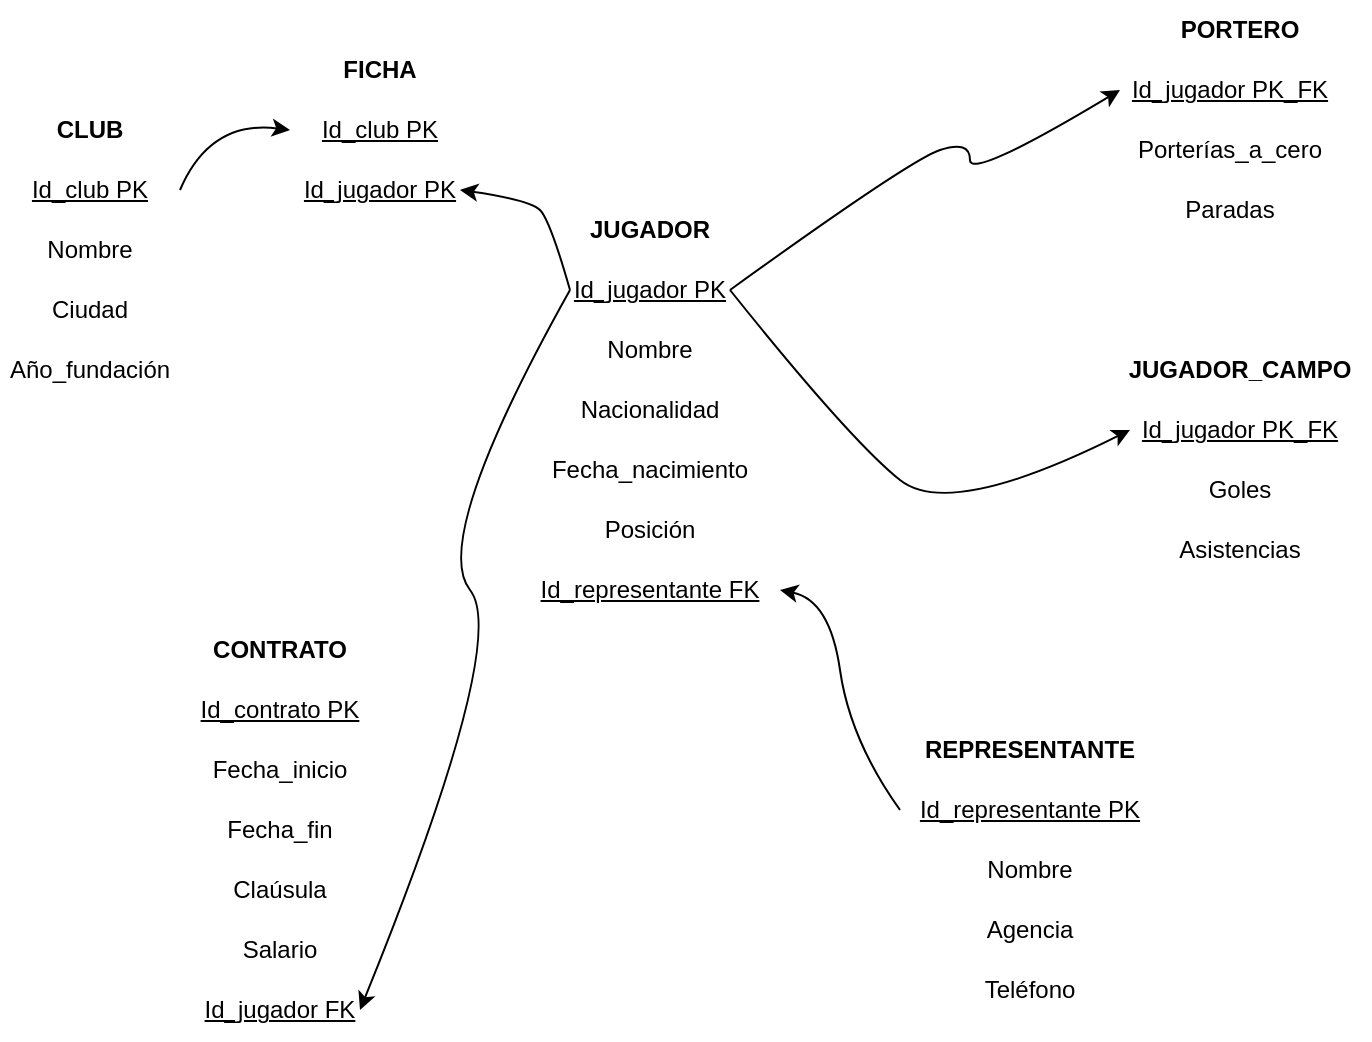 <mxfile version="26.2.14">
  <diagram name="Page-1" id="ozUpuAQYLjgWSKoEnamO">
    <mxGraphModel dx="1042" dy="1708" grid="1" gridSize="10" guides="1" tooltips="1" connect="1" arrows="1" fold="1" page="1" pageScale="1" pageWidth="850" pageHeight="1100" math="0" shadow="0">
      <root>
        <mxCell id="0" />
        <mxCell id="1" parent="0" />
        <mxCell id="FPDePyUs2Vc0u5BjDdvK-1" value="&lt;b&gt;CLUB&lt;/b&gt;" style="text;html=1;align=center;verticalAlign=middle;whiteSpace=wrap;rounded=0;" vertex="1" parent="1">
          <mxGeometry x="25" y="40" width="70" height="30" as="geometry" />
        </mxCell>
        <mxCell id="FPDePyUs2Vc0u5BjDdvK-2" value="&lt;b&gt;JUGADOR&lt;/b&gt;" style="text;html=1;align=center;verticalAlign=middle;whiteSpace=wrap;rounded=0;" vertex="1" parent="1">
          <mxGeometry x="305" y="90" width="70" height="30" as="geometry" />
        </mxCell>
        <mxCell id="FPDePyUs2Vc0u5BjDdvK-3" value="&lt;b&gt;CONTRATO&lt;/b&gt;" style="text;html=1;align=center;verticalAlign=middle;whiteSpace=wrap;rounded=0;" vertex="1" parent="1">
          <mxGeometry x="120" y="300" width="70" height="30" as="geometry" />
        </mxCell>
        <mxCell id="FPDePyUs2Vc0u5BjDdvK-4" value="&lt;b&gt;REPRESENTANTE&lt;/b&gt;" style="text;html=1;align=center;verticalAlign=middle;whiteSpace=wrap;rounded=0;" vertex="1" parent="1">
          <mxGeometry x="495" y="350" width="70" height="30" as="geometry" />
        </mxCell>
        <mxCell id="FPDePyUs2Vc0u5BjDdvK-5" value="&lt;u&gt;Id_club PK&lt;/u&gt;" style="text;html=1;align=center;verticalAlign=middle;whiteSpace=wrap;rounded=0;" vertex="1" parent="1">
          <mxGeometry x="15" y="70" width="90" height="30" as="geometry" />
        </mxCell>
        <mxCell id="FPDePyUs2Vc0u5BjDdvK-6" value="Ciudad" style="text;html=1;align=center;verticalAlign=middle;whiteSpace=wrap;rounded=0;" vertex="1" parent="1">
          <mxGeometry x="30" y="130" width="60" height="30" as="geometry" />
        </mxCell>
        <mxCell id="FPDePyUs2Vc0u5BjDdvK-11" value="Fecha_nacimiento" style="text;html=1;align=center;verticalAlign=middle;whiteSpace=wrap;rounded=0;" vertex="1" parent="1">
          <mxGeometry x="280" y="210" width="120" height="30" as="geometry" />
        </mxCell>
        <mxCell id="FPDePyUs2Vc0u5BjDdvK-12" value="Nacionalidad" style="text;html=1;align=center;verticalAlign=middle;whiteSpace=wrap;rounded=0;" vertex="1" parent="1">
          <mxGeometry x="310" y="180" width="60" height="30" as="geometry" />
        </mxCell>
        <mxCell id="FPDePyUs2Vc0u5BjDdvK-13" value="Nombre" style="text;html=1;align=center;verticalAlign=middle;whiteSpace=wrap;rounded=0;" vertex="1" parent="1">
          <mxGeometry x="310" y="150" width="60" height="30" as="geometry" />
        </mxCell>
        <mxCell id="FPDePyUs2Vc0u5BjDdvK-14" value="Teléfono" style="text;html=1;align=center;verticalAlign=middle;whiteSpace=wrap;rounded=0;" vertex="1" parent="1">
          <mxGeometry x="500" y="470" width="60" height="30" as="geometry" />
        </mxCell>
        <mxCell id="FPDePyUs2Vc0u5BjDdvK-15" value="Salario" style="text;html=1;align=center;verticalAlign=middle;whiteSpace=wrap;rounded=0;" vertex="1" parent="1">
          <mxGeometry x="125" y="450" width="60" height="30" as="geometry" />
        </mxCell>
        <mxCell id="FPDePyUs2Vc0u5BjDdvK-16" value="Agencia" style="text;html=1;align=center;verticalAlign=middle;whiteSpace=wrap;rounded=0;" vertex="1" parent="1">
          <mxGeometry x="500" y="440" width="60" height="30" as="geometry" />
        </mxCell>
        <mxCell id="FPDePyUs2Vc0u5BjDdvK-17" value="Claúsula" style="text;html=1;align=center;verticalAlign=middle;whiteSpace=wrap;rounded=0;" vertex="1" parent="1">
          <mxGeometry x="125" y="420" width="60" height="30" as="geometry" />
        </mxCell>
        <mxCell id="FPDePyUs2Vc0u5BjDdvK-18" value="Nombre" style="text;html=1;align=center;verticalAlign=middle;whiteSpace=wrap;rounded=0;" vertex="1" parent="1">
          <mxGeometry x="500" y="410" width="60" height="30" as="geometry" />
        </mxCell>
        <mxCell id="FPDePyUs2Vc0u5BjDdvK-19" value="Fecha_inicio" style="text;html=1;align=center;verticalAlign=middle;whiteSpace=wrap;rounded=0;" vertex="1" parent="1">
          <mxGeometry x="115" y="360" width="80" height="30" as="geometry" />
        </mxCell>
        <mxCell id="FPDePyUs2Vc0u5BjDdvK-20" value="&lt;u&gt;Id_jugador PK&lt;/u&gt;" style="text;html=1;align=center;verticalAlign=middle;whiteSpace=wrap;rounded=0;" vertex="1" parent="1">
          <mxGeometry x="300" y="120" width="80" height="30" as="geometry" />
        </mxCell>
        <mxCell id="FPDePyUs2Vc0u5BjDdvK-21" value="&lt;u&gt;Id_representante PK&lt;/u&gt;" style="text;html=1;align=center;verticalAlign=middle;whiteSpace=wrap;rounded=0;" vertex="1" parent="1">
          <mxGeometry x="465" y="380" width="130" height="30" as="geometry" />
        </mxCell>
        <mxCell id="FPDePyUs2Vc0u5BjDdvK-22" value="&lt;u&gt;Id_contrato PK&lt;/u&gt;" style="text;html=1;align=center;verticalAlign=middle;whiteSpace=wrap;rounded=0;" vertex="1" parent="1">
          <mxGeometry x="110" y="330" width="90" height="30" as="geometry" />
        </mxCell>
        <mxCell id="FPDePyUs2Vc0u5BjDdvK-23" value="Año_fundación" style="text;html=1;align=center;verticalAlign=middle;whiteSpace=wrap;rounded=0;" vertex="1" parent="1">
          <mxGeometry x="20" y="160" width="80" height="30" as="geometry" />
        </mxCell>
        <mxCell id="FPDePyUs2Vc0u5BjDdvK-24" value="Nombre" style="text;html=1;align=center;verticalAlign=middle;whiteSpace=wrap;rounded=0;" vertex="1" parent="1">
          <mxGeometry x="30" y="100" width="60" height="30" as="geometry" />
        </mxCell>
        <mxCell id="FPDePyUs2Vc0u5BjDdvK-26" value="Fecha_fin" style="text;html=1;align=center;verticalAlign=middle;whiteSpace=wrap;rounded=0;" vertex="1" parent="1">
          <mxGeometry x="115" y="390" width="80" height="30" as="geometry" />
        </mxCell>
        <mxCell id="FPDePyUs2Vc0u5BjDdvK-28" value="Posición" style="text;html=1;align=center;verticalAlign=middle;whiteSpace=wrap;rounded=0;" vertex="1" parent="1">
          <mxGeometry x="310" y="240" width="60" height="30" as="geometry" />
        </mxCell>
        <mxCell id="FPDePyUs2Vc0u5BjDdvK-32" value="&lt;u&gt;Id_representante FK&lt;/u&gt;" style="text;html=1;align=center;verticalAlign=middle;whiteSpace=wrap;rounded=0;" vertex="1" parent="1">
          <mxGeometry x="275" y="270" width="130" height="30" as="geometry" />
        </mxCell>
        <mxCell id="FPDePyUs2Vc0u5BjDdvK-33" value="&lt;u&gt;Id_jugador FK&lt;/u&gt;" style="text;html=1;align=center;verticalAlign=middle;whiteSpace=wrap;rounded=0;" vertex="1" parent="1">
          <mxGeometry x="115" y="480" width="80" height="30" as="geometry" />
        </mxCell>
        <mxCell id="FPDePyUs2Vc0u5BjDdvK-36" value="&lt;b&gt;PORTERO&lt;/b&gt;" style="text;html=1;align=center;verticalAlign=middle;whiteSpace=wrap;rounded=0;" vertex="1" parent="1">
          <mxGeometry x="600" y="-10" width="70" height="30" as="geometry" />
        </mxCell>
        <mxCell id="FPDePyUs2Vc0u5BjDdvK-37" value="&lt;b&gt;JUGADOR_CAMPO&lt;/b&gt;" style="text;html=1;align=center;verticalAlign=middle;whiteSpace=wrap;rounded=0;" vertex="1" parent="1">
          <mxGeometry x="570" y="160" width="130" height="30" as="geometry" />
        </mxCell>
        <mxCell id="FPDePyUs2Vc0u5BjDdvK-41" value="&lt;u&gt;Id_jugador PK_FK&lt;/u&gt;" style="text;html=1;align=center;verticalAlign=middle;whiteSpace=wrap;rounded=0;" vertex="1" parent="1">
          <mxGeometry x="575" y="20" width="110" height="30" as="geometry" />
        </mxCell>
        <mxCell id="FPDePyUs2Vc0u5BjDdvK-42" value="&lt;u&gt;Id_jugador PK_FK&lt;/u&gt;" style="text;html=1;align=center;verticalAlign=middle;whiteSpace=wrap;rounded=0;" vertex="1" parent="1">
          <mxGeometry x="580" y="190" width="110" height="30" as="geometry" />
        </mxCell>
        <mxCell id="FPDePyUs2Vc0u5BjDdvK-43" value="Porterías_a_cero" style="text;html=1;align=center;verticalAlign=middle;whiteSpace=wrap;rounded=0;" vertex="1" parent="1">
          <mxGeometry x="575" y="50" width="110" height="30" as="geometry" />
        </mxCell>
        <mxCell id="FPDePyUs2Vc0u5BjDdvK-44" value="Paradas" style="text;html=1;align=center;verticalAlign=middle;whiteSpace=wrap;rounded=0;" vertex="1" parent="1">
          <mxGeometry x="600" y="80" width="60" height="30" as="geometry" />
        </mxCell>
        <mxCell id="FPDePyUs2Vc0u5BjDdvK-45" value="Goles" style="text;html=1;align=center;verticalAlign=middle;whiteSpace=wrap;rounded=0;" vertex="1" parent="1">
          <mxGeometry x="605" y="220" width="60" height="30" as="geometry" />
        </mxCell>
        <mxCell id="FPDePyUs2Vc0u5BjDdvK-46" value="Asistencias" style="text;html=1;align=center;verticalAlign=middle;whiteSpace=wrap;rounded=0;" vertex="1" parent="1">
          <mxGeometry x="605" y="250" width="60" height="30" as="geometry" />
        </mxCell>
        <mxCell id="FPDePyUs2Vc0u5BjDdvK-47" value="" style="curved=1;endArrow=classic;html=1;rounded=0;exitX=1;exitY=0.5;exitDx=0;exitDy=0;entryX=0;entryY=0.5;entryDx=0;entryDy=0;" edge="1" parent="1" source="FPDePyUs2Vc0u5BjDdvK-20" target="FPDePyUs2Vc0u5BjDdvK-41">
          <mxGeometry width="50" height="50" relative="1" as="geometry">
            <mxPoint x="400" y="310" as="sourcePoint" />
            <mxPoint x="450" y="260" as="targetPoint" />
            <Array as="points">
              <mxPoint x="470" y="70" />
              <mxPoint x="500" y="60" />
              <mxPoint x="500" y="80" />
            </Array>
          </mxGeometry>
        </mxCell>
        <mxCell id="FPDePyUs2Vc0u5BjDdvK-49" value="" style="curved=1;endArrow=classic;html=1;rounded=0;exitX=1;exitY=0.5;exitDx=0;exitDy=0;entryX=0;entryY=0.5;entryDx=0;entryDy=0;" edge="1" parent="1" source="FPDePyUs2Vc0u5BjDdvK-20" target="FPDePyUs2Vc0u5BjDdvK-42">
          <mxGeometry width="50" height="50" relative="1" as="geometry">
            <mxPoint x="400" y="310" as="sourcePoint" />
            <mxPoint x="450" y="260" as="targetPoint" />
            <Array as="points">
              <mxPoint x="440" y="210" />
              <mxPoint x="490" y="250" />
            </Array>
          </mxGeometry>
        </mxCell>
        <mxCell id="FPDePyUs2Vc0u5BjDdvK-52" value="" style="curved=1;endArrow=classic;html=1;rounded=0;exitX=0;exitY=0.5;exitDx=0;exitDy=0;entryX=1;entryY=0.5;entryDx=0;entryDy=0;" edge="1" parent="1" source="FPDePyUs2Vc0u5BjDdvK-21" target="FPDePyUs2Vc0u5BjDdvK-32">
          <mxGeometry width="50" height="50" relative="1" as="geometry">
            <mxPoint x="400" y="310" as="sourcePoint" />
            <mxPoint x="400" y="340" as="targetPoint" />
            <Array as="points">
              <mxPoint x="440" y="360" />
              <mxPoint x="430" y="290" />
            </Array>
          </mxGeometry>
        </mxCell>
        <mxCell id="FPDePyUs2Vc0u5BjDdvK-53" value="&lt;b&gt;FICHA&lt;/b&gt;" style="text;html=1;align=center;verticalAlign=middle;whiteSpace=wrap;rounded=0;" vertex="1" parent="1">
          <mxGeometry x="170" y="10" width="70" height="30" as="geometry" />
        </mxCell>
        <mxCell id="FPDePyUs2Vc0u5BjDdvK-54" value="&lt;u&gt;Id_club PK&lt;/u&gt;" style="text;html=1;align=center;verticalAlign=middle;whiteSpace=wrap;rounded=0;" vertex="1" parent="1">
          <mxGeometry x="160" y="40" width="90" height="30" as="geometry" />
        </mxCell>
        <mxCell id="FPDePyUs2Vc0u5BjDdvK-56" value="&lt;u&gt;Id_jugador PK&lt;/u&gt;" style="text;html=1;align=center;verticalAlign=middle;whiteSpace=wrap;rounded=0;" vertex="1" parent="1">
          <mxGeometry x="165" y="70" width="80" height="30" as="geometry" />
        </mxCell>
        <mxCell id="FPDePyUs2Vc0u5BjDdvK-57" value="" style="curved=1;endArrow=classic;html=1;rounded=0;exitX=1;exitY=0.5;exitDx=0;exitDy=0;entryX=0;entryY=0.5;entryDx=0;entryDy=0;" edge="1" parent="1" source="FPDePyUs2Vc0u5BjDdvK-5" target="FPDePyUs2Vc0u5BjDdvK-54">
          <mxGeometry width="50" height="50" relative="1" as="geometry">
            <mxPoint x="400" y="310" as="sourcePoint" />
            <mxPoint x="450" y="260" as="targetPoint" />
            <Array as="points">
              <mxPoint x="120" y="50" />
            </Array>
          </mxGeometry>
        </mxCell>
        <mxCell id="FPDePyUs2Vc0u5BjDdvK-58" value="" style="curved=1;endArrow=classic;html=1;rounded=0;entryX=1;entryY=0.5;entryDx=0;entryDy=0;exitX=0;exitY=0.5;exitDx=0;exitDy=0;" edge="1" parent="1" source="FPDePyUs2Vc0u5BjDdvK-20" target="FPDePyUs2Vc0u5BjDdvK-56">
          <mxGeometry width="50" height="50" relative="1" as="geometry">
            <mxPoint x="400" y="310" as="sourcePoint" />
            <mxPoint x="450" y="260" as="targetPoint" />
            <Array as="points">
              <mxPoint x="290" y="100" />
              <mxPoint x="280" y="90" />
            </Array>
          </mxGeometry>
        </mxCell>
        <mxCell id="FPDePyUs2Vc0u5BjDdvK-59" value="" style="curved=1;endArrow=classic;html=1;rounded=0;exitX=0;exitY=0.5;exitDx=0;exitDy=0;entryX=1;entryY=0.5;entryDx=0;entryDy=0;" edge="1" parent="1" source="FPDePyUs2Vc0u5BjDdvK-20" target="FPDePyUs2Vc0u5BjDdvK-33">
          <mxGeometry width="50" height="50" relative="1" as="geometry">
            <mxPoint x="400" y="310" as="sourcePoint" />
            <mxPoint x="450" y="260" as="targetPoint" />
            <Array as="points">
              <mxPoint x="230" y="260" />
              <mxPoint x="270" y="310" />
            </Array>
          </mxGeometry>
        </mxCell>
      </root>
    </mxGraphModel>
  </diagram>
</mxfile>
